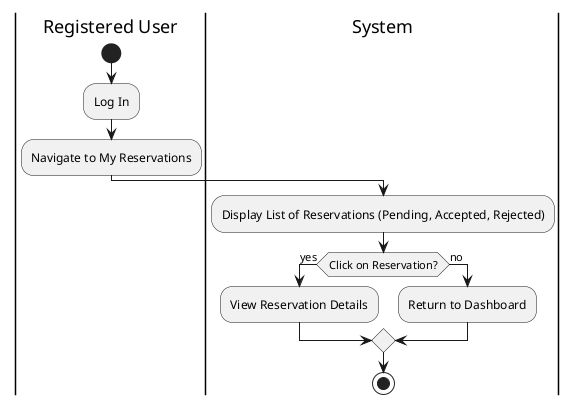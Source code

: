 @startuml
|Registered User|
start
:Log In;
:Navigate to My Reservations;
|System|
:Display List of Reservations (Pending, Accepted, Rejected);
if (Click on Reservation?) then (yes)
    :View Reservation Details;
else (no)
    :Return to Dashboard;
endif
stop
@enduml
